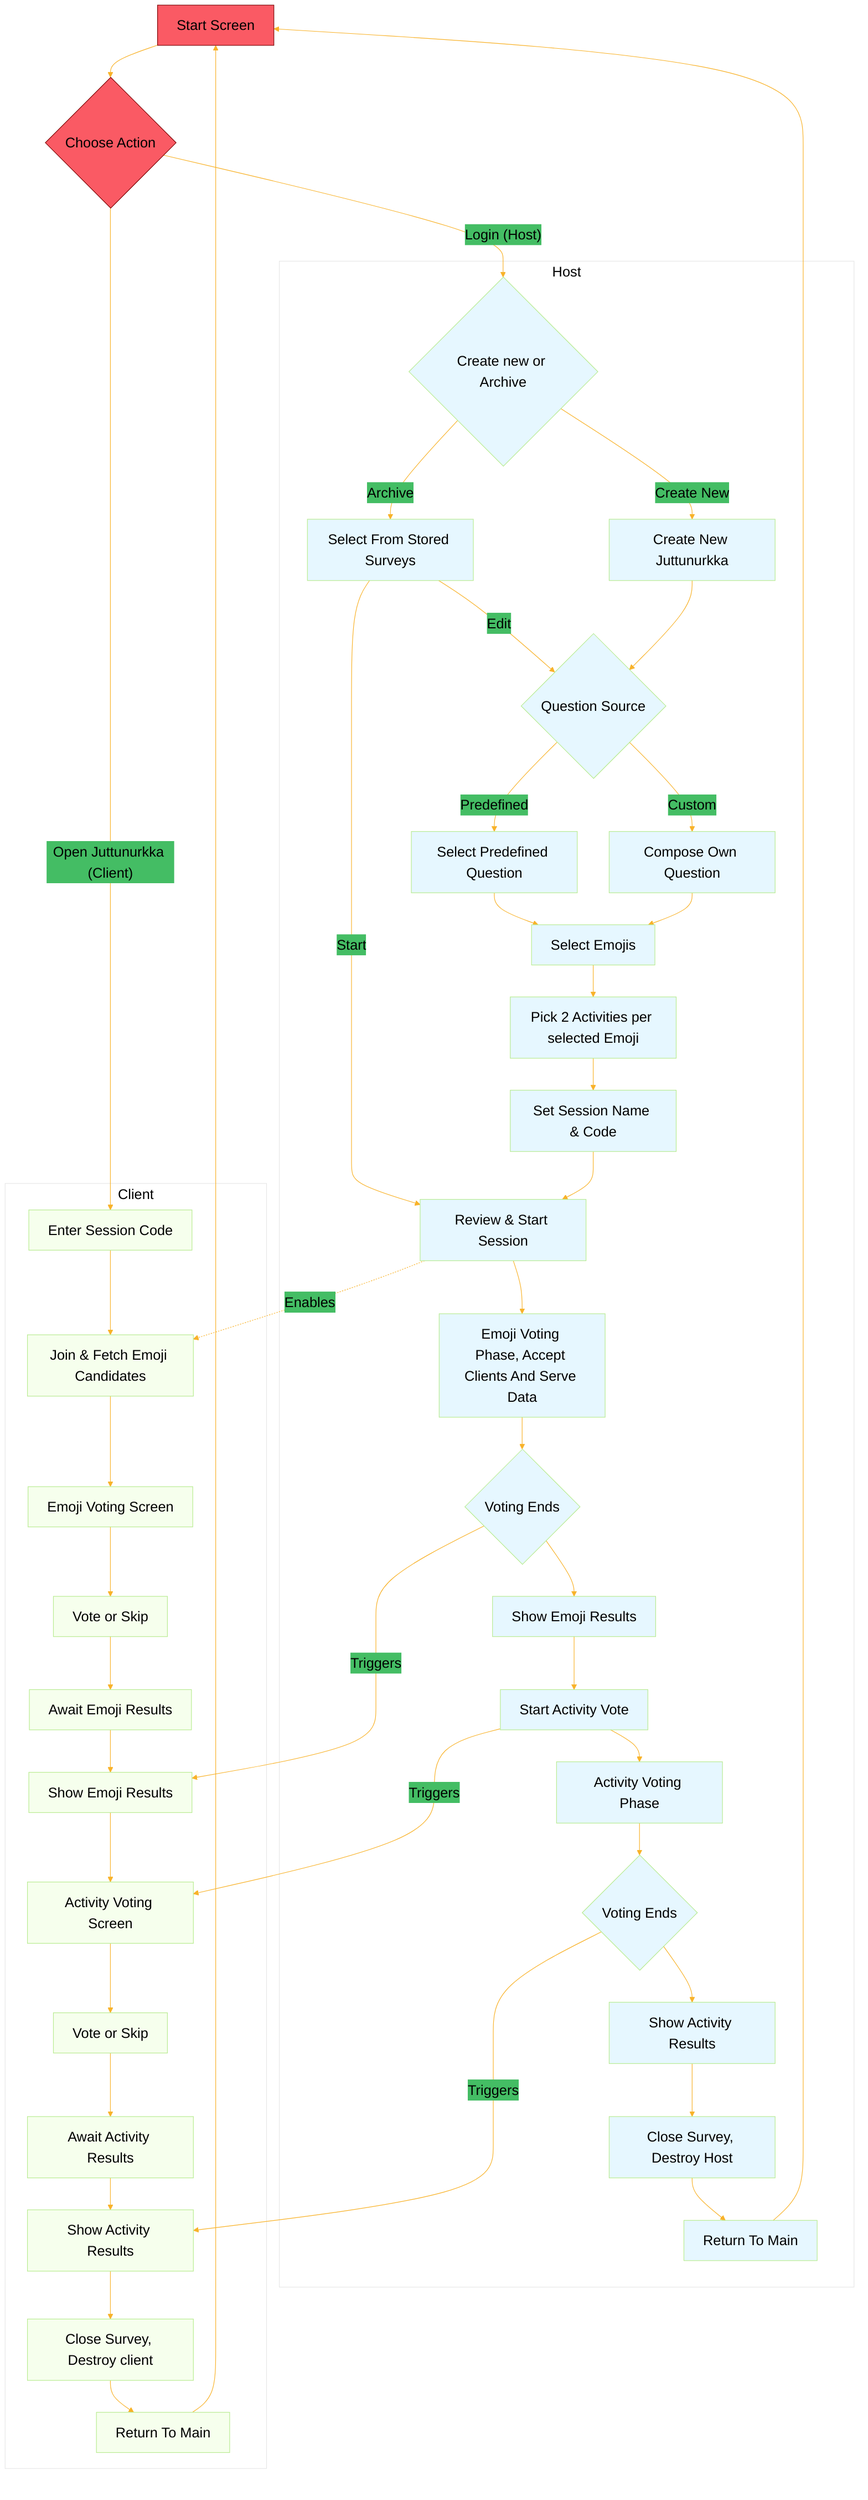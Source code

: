 %% High level flowchart of the app. Run this with VSCode extension or Mermaid live editor.

%%{
    init: {
        'theme': 'base',
        'themeVariables': {
            'primaryColor': '#fa5a64',
            'primaryTextColor': '#000',
            'primaryBorderColor': '#7C0000',
            'lineColor': '#F8B229',
            'secondaryColor': '#44bd64',
            'tertiaryColor': '#fff',
            'fontSize': '22px'
        }
    }
}%%
flowchart TD
%% Common start point
A[Start Screen] --> B{Choose Action}

    %% Split into swimlanes
    B -->|"Login (Host)"| C1
    B -->|"Open Juttunurkka (Client)"| U

    %% Host Swimlane
    subgraph Host
        direction TB
        C1{Create new or Archive}
        C1 -->|Create New| C[Create New Juttunurkka]
        C1 -->|Archive| D[Select From Stored Surveys]
        D -->|Edit| E
        D -->|Start| K
        E{Question Source}
        F[Select Predefined Question]
        G[Compose Own Question]
        H[Select Emojis]
        I[Pick 2 Activities per selected Emoji]
        J[Set Session Name & Code]
        K[Review & Start Session]
        L[Emoji Voting Phase, Accept Clients And Serve Data]
        M{Voting Ends}
        N[Show Emoji Results]
        O[Start Activity Vote]
        P[Activity Voting Phase]
        Q{Voting Ends}
        R[Show Activity Results]
        S[Close Survey, Destroy Host]
        T[Return To Main]
    end

    %% Client Swimlane
    subgraph Client
        direction TB
        U[Enter Session Code]
        V[Join & Fetch Emoji Candidates]
        W[Emoji Voting Screen]
        X[Vote or Skip]
        Y[Await Emoji Results]
        Z[Show Emoji Results]
        AA[Activity Voting Screen]
        AB[Vote or Skip]
        AC[Await Activity Results]
        AD[Show Activity Results]
        AE[Close Survey, Destroy client]
        AF[Return To Main]
    end

    %% Host connections
    C --> E
    E -->|Predefined| F
    E -->|Custom| G
    F --> H
    G --> H
    H --> I
    I --> J
    J --> K
    K --> L
    L --> M
    M --> N
    N --> O
    O --> P
    P --> Q
    Q --> R
    R --> S
    S --> T
    T --> A

    %% Client connections
    K -.->|Enables| V
    U --> V
    V --> W
    W --> X
    X --> Y
    M --> |Triggers| Z
    Y --> Z
    Z --> AA
    AA --> AB
    O --> |Triggers| AA
    AB --> AC
    Q --> |Triggers| AD
    AC --> AD
    AD --> AE
    AE --> AF
    AF --> A

    %% Style for swimlanes
    classDef hostStyle fill:#e6f7ff,stroke:#b7eb8f
    classDef clientStyle fill:#f6ffed,stroke:#b7eb8f
    class C1,C,D,E,F,G,H,I,J,K,L,M,N,O,P,Q,R,S,T hostStyle
    class U,V,W,X,Y,Z,AA,AB,AC,AD,AE,AF clientStyle